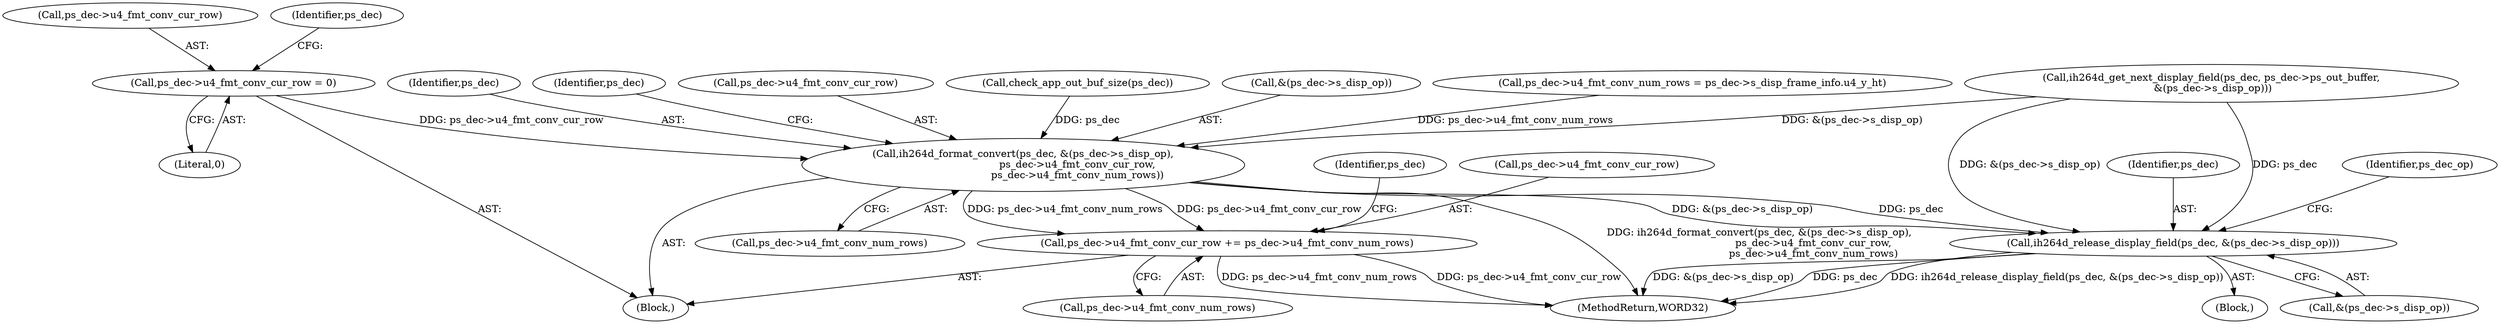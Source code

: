 digraph "0_Android_e86d3cfd2bc28dac421092106751e5638d54a848@pointer" {
"1000753" [label="(Call,ps_dec->u4_fmt_conv_cur_row = 0)"];
"1000767" [label="(Call,ih264d_format_convert(ps_dec, &(ps_dec->s_disp_op),\n                                  ps_dec->u4_fmt_conv_cur_row,\n                                  ps_dec->u4_fmt_conv_num_rows))"];
"1000779" [label="(Call,ps_dec->u4_fmt_conv_cur_row += ps_dec->u4_fmt_conv_num_rows)"];
"1000791" [label="(Call,ih264d_release_display_field(ps_dec, &(ps_dec->s_disp_op)))"];
"1000739" [label="(Block,)"];
"1000780" [label="(Call,ps_dec->u4_fmt_conv_cur_row)"];
"1000792" [label="(Identifier,ps_dec)"];
"1000768" [label="(Identifier,ps_dec)"];
"1000779" [label="(Call,ps_dec->u4_fmt_conv_cur_row += ps_dec->u4_fmt_conv_num_rows)"];
"1000781" [label="(Identifier,ps_dec)"];
"1000773" [label="(Call,ps_dec->u4_fmt_conv_cur_row)"];
"1000707" [label="(Block,)"];
"1000753" [label="(Call,ps_dec->u4_fmt_conv_cur_row = 0)"];
"1000793" [label="(Call,&(ps_dec->s_disp_op))"];
"1000754" [label="(Call,ps_dec->u4_fmt_conv_cur_row)"];
"1000760" [label="(Identifier,ps_dec)"];
"1000776" [label="(Call,ps_dec->u4_fmt_conv_num_rows)"];
"1000788" [label="(Identifier,ps_dec)"];
"1000742" [label="(Call,check_app_out_buf_size(ps_dec))"];
"1000783" [label="(Call,ps_dec->u4_fmt_conv_num_rows)"];
"1000767" [label="(Call,ih264d_format_convert(ps_dec, &(ps_dec->s_disp_op),\n                                  ps_dec->u4_fmt_conv_cur_row,\n                                  ps_dec->u4_fmt_conv_num_rows))"];
"1000722" [label="(Call,ih264d_get_next_display_field(ps_dec, ps_dec->ps_out_buffer,\n &(ps_dec->s_disp_op)))"];
"1000769" [label="(Call,&(ps_dec->s_disp_op))"];
"1000758" [label="(Call,ps_dec->u4_fmt_conv_num_rows = ps_dec->s_disp_frame_info.u4_y_ht)"];
"1002270" [label="(MethodReturn,WORD32)"];
"1000791" [label="(Call,ih264d_release_display_field(ps_dec, &(ps_dec->s_disp_op)))"];
"1000799" [label="(Identifier,ps_dec_op)"];
"1000757" [label="(Literal,0)"];
"1000753" -> "1000739"  [label="AST: "];
"1000753" -> "1000757"  [label="CFG: "];
"1000754" -> "1000753"  [label="AST: "];
"1000757" -> "1000753"  [label="AST: "];
"1000760" -> "1000753"  [label="CFG: "];
"1000753" -> "1000767"  [label="DDG: ps_dec->u4_fmt_conv_cur_row"];
"1000767" -> "1000739"  [label="AST: "];
"1000767" -> "1000776"  [label="CFG: "];
"1000768" -> "1000767"  [label="AST: "];
"1000769" -> "1000767"  [label="AST: "];
"1000773" -> "1000767"  [label="AST: "];
"1000776" -> "1000767"  [label="AST: "];
"1000781" -> "1000767"  [label="CFG: "];
"1000767" -> "1002270"  [label="DDG: ih264d_format_convert(ps_dec, &(ps_dec->s_disp_op),\n                                  ps_dec->u4_fmt_conv_cur_row,\n                                  ps_dec->u4_fmt_conv_num_rows)"];
"1000742" -> "1000767"  [label="DDG: ps_dec"];
"1000722" -> "1000767"  [label="DDG: &(ps_dec->s_disp_op)"];
"1000758" -> "1000767"  [label="DDG: ps_dec->u4_fmt_conv_num_rows"];
"1000767" -> "1000779"  [label="DDG: ps_dec->u4_fmt_conv_num_rows"];
"1000767" -> "1000779"  [label="DDG: ps_dec->u4_fmt_conv_cur_row"];
"1000767" -> "1000791"  [label="DDG: ps_dec"];
"1000767" -> "1000791"  [label="DDG: &(ps_dec->s_disp_op)"];
"1000779" -> "1000739"  [label="AST: "];
"1000779" -> "1000783"  [label="CFG: "];
"1000780" -> "1000779"  [label="AST: "];
"1000783" -> "1000779"  [label="AST: "];
"1000788" -> "1000779"  [label="CFG: "];
"1000779" -> "1002270"  [label="DDG: ps_dec->u4_fmt_conv_cur_row"];
"1000779" -> "1002270"  [label="DDG: ps_dec->u4_fmt_conv_num_rows"];
"1000791" -> "1000707"  [label="AST: "];
"1000791" -> "1000793"  [label="CFG: "];
"1000792" -> "1000791"  [label="AST: "];
"1000793" -> "1000791"  [label="AST: "];
"1000799" -> "1000791"  [label="CFG: "];
"1000791" -> "1002270"  [label="DDG: ps_dec"];
"1000791" -> "1002270"  [label="DDG: ih264d_release_display_field(ps_dec, &(ps_dec->s_disp_op))"];
"1000791" -> "1002270"  [label="DDG: &(ps_dec->s_disp_op)"];
"1000722" -> "1000791"  [label="DDG: ps_dec"];
"1000722" -> "1000791"  [label="DDG: &(ps_dec->s_disp_op)"];
}
